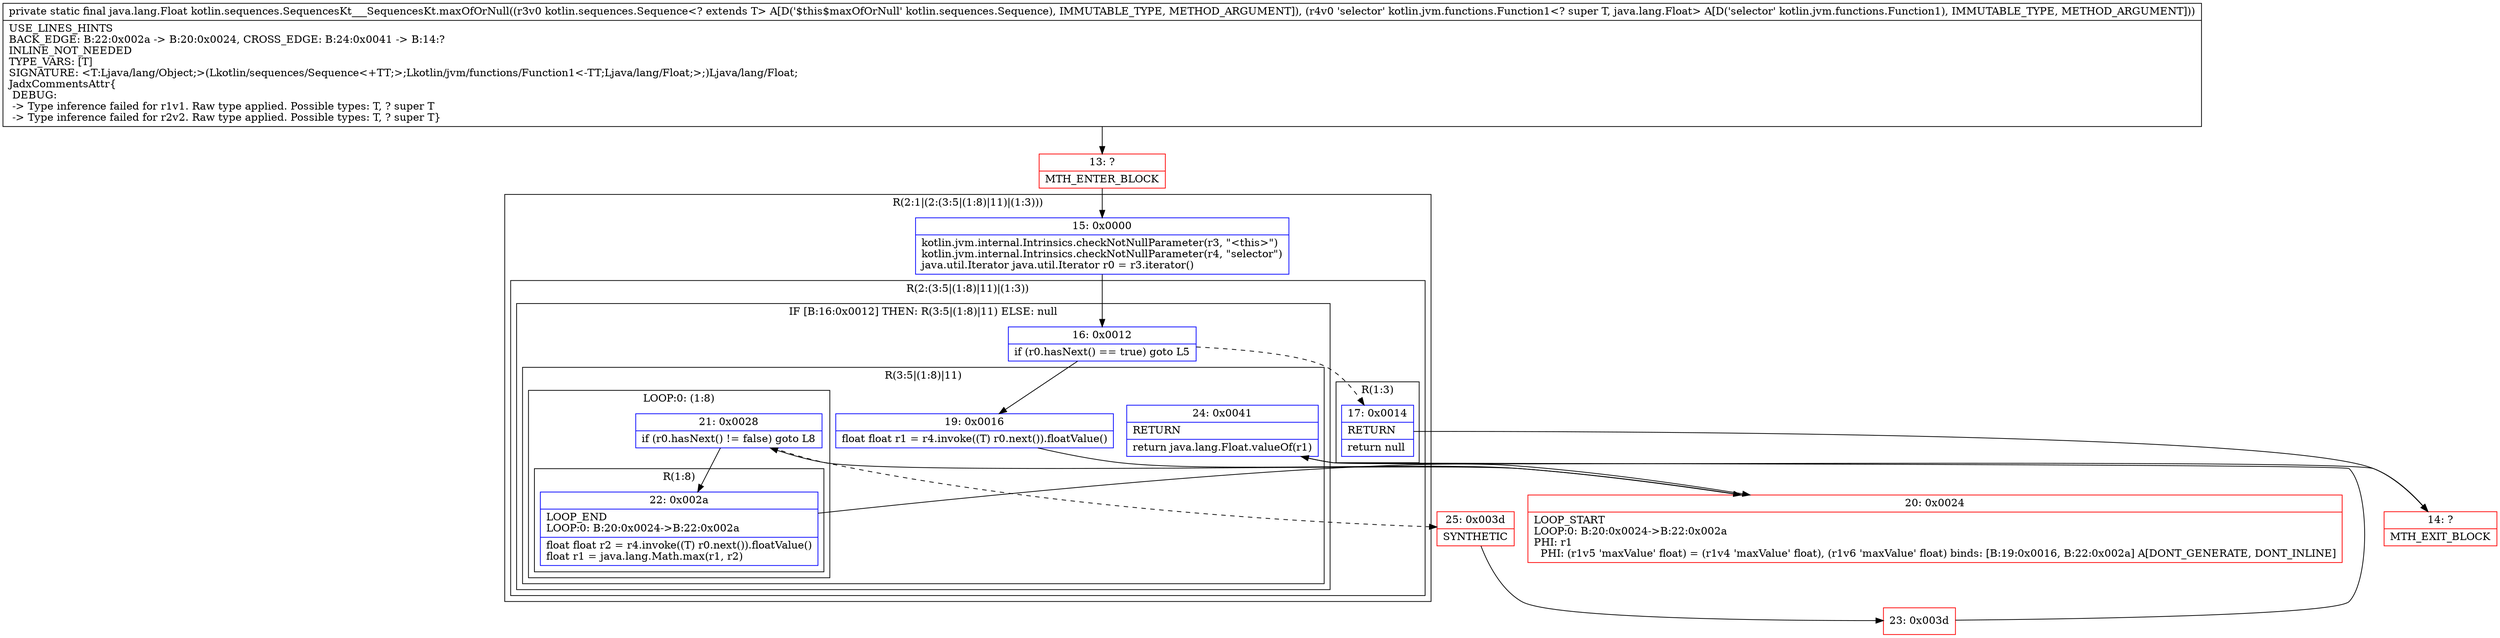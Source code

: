 digraph "CFG forkotlin.sequences.SequencesKt___SequencesKt.maxOfOrNull(Lkotlin\/sequences\/Sequence;Lkotlin\/jvm\/functions\/Function1;)Ljava\/lang\/Float;" {
subgraph cluster_Region_1844938534 {
label = "R(2:1|(2:(3:5|(1:8)|11)|(1:3)))";
node [shape=record,color=blue];
Node_15 [shape=record,label="{15\:\ 0x0000|kotlin.jvm.internal.Intrinsics.checkNotNullParameter(r3, \"\<this\>\")\lkotlin.jvm.internal.Intrinsics.checkNotNullParameter(r4, \"selector\")\ljava.util.Iterator java.util.Iterator r0 = r3.iterator()\l}"];
subgraph cluster_Region_552878864 {
label = "R(2:(3:5|(1:8)|11)|(1:3))";
node [shape=record,color=blue];
subgraph cluster_IfRegion_1525984454 {
label = "IF [B:16:0x0012] THEN: R(3:5|(1:8)|11) ELSE: null";
node [shape=record,color=blue];
Node_16 [shape=record,label="{16\:\ 0x0012|if (r0.hasNext() == true) goto L5\l}"];
subgraph cluster_Region_494697131 {
label = "R(3:5|(1:8)|11)";
node [shape=record,color=blue];
Node_19 [shape=record,label="{19\:\ 0x0016|float float r1 = r4.invoke((T) r0.next()).floatValue()\l}"];
subgraph cluster_LoopRegion_1709974922 {
label = "LOOP:0: (1:8)";
node [shape=record,color=blue];
Node_21 [shape=record,label="{21\:\ 0x0028|if (r0.hasNext() != false) goto L8\l}"];
subgraph cluster_Region_888357030 {
label = "R(1:8)";
node [shape=record,color=blue];
Node_22 [shape=record,label="{22\:\ 0x002a|LOOP_END\lLOOP:0: B:20:0x0024\-\>B:22:0x002a\l|float float r2 = r4.invoke((T) r0.next()).floatValue()\lfloat r1 = java.lang.Math.max(r1, r2)\l}"];
}
}
Node_24 [shape=record,label="{24\:\ 0x0041|RETURN\l|return java.lang.Float.valueOf(r1)\l}"];
}
}
subgraph cluster_Region_2026748210 {
label = "R(1:3)";
node [shape=record,color=blue];
Node_17 [shape=record,label="{17\:\ 0x0014|RETURN\l|return null\l}"];
}
}
}
Node_13 [shape=record,color=red,label="{13\:\ ?|MTH_ENTER_BLOCK\l}"];
Node_14 [shape=record,color=red,label="{14\:\ ?|MTH_EXIT_BLOCK\l}"];
Node_20 [shape=record,color=red,label="{20\:\ 0x0024|LOOP_START\lLOOP:0: B:20:0x0024\-\>B:22:0x002a\lPHI: r1 \l  PHI: (r1v5 'maxValue' float) = (r1v4 'maxValue' float), (r1v6 'maxValue' float) binds: [B:19:0x0016, B:22:0x002a] A[DONT_GENERATE, DONT_INLINE]\l}"];
Node_25 [shape=record,color=red,label="{25\:\ 0x003d|SYNTHETIC\l}"];
Node_23 [shape=record,color=red,label="{23\:\ 0x003d}"];
MethodNode[shape=record,label="{private static final java.lang.Float kotlin.sequences.SequencesKt___SequencesKt.maxOfOrNull((r3v0 kotlin.sequences.Sequence\<? extends T\> A[D('$this$maxOfOrNull' kotlin.sequences.Sequence), IMMUTABLE_TYPE, METHOD_ARGUMENT]), (r4v0 'selector' kotlin.jvm.functions.Function1\<? super T, java.lang.Float\> A[D('selector' kotlin.jvm.functions.Function1), IMMUTABLE_TYPE, METHOD_ARGUMENT]))  | USE_LINES_HINTS\lBACK_EDGE: B:22:0x002a \-\> B:20:0x0024, CROSS_EDGE: B:24:0x0041 \-\> B:14:?\lINLINE_NOT_NEEDED\lTYPE_VARS: [T]\lSIGNATURE: \<T:Ljava\/lang\/Object;\>(Lkotlin\/sequences\/Sequence\<+TT;\>;Lkotlin\/jvm\/functions\/Function1\<\-TT;Ljava\/lang\/Float;\>;)Ljava\/lang\/Float;\lJadxCommentsAttr\{\l DEBUG: \l \-\> Type inference failed for r1v1. Raw type applied. Possible types: T, ? super T\l \-\> Type inference failed for r2v2. Raw type applied. Possible types: T, ? super T\}\l}"];
MethodNode -> Node_13;Node_15 -> Node_16;
Node_16 -> Node_17[style=dashed];
Node_16 -> Node_19;
Node_19 -> Node_20;
Node_21 -> Node_22;
Node_21 -> Node_25[style=dashed];
Node_22 -> Node_20;
Node_24 -> Node_14;
Node_17 -> Node_14;
Node_13 -> Node_15;
Node_20 -> Node_21;
Node_25 -> Node_23;
Node_23 -> Node_24;
}

